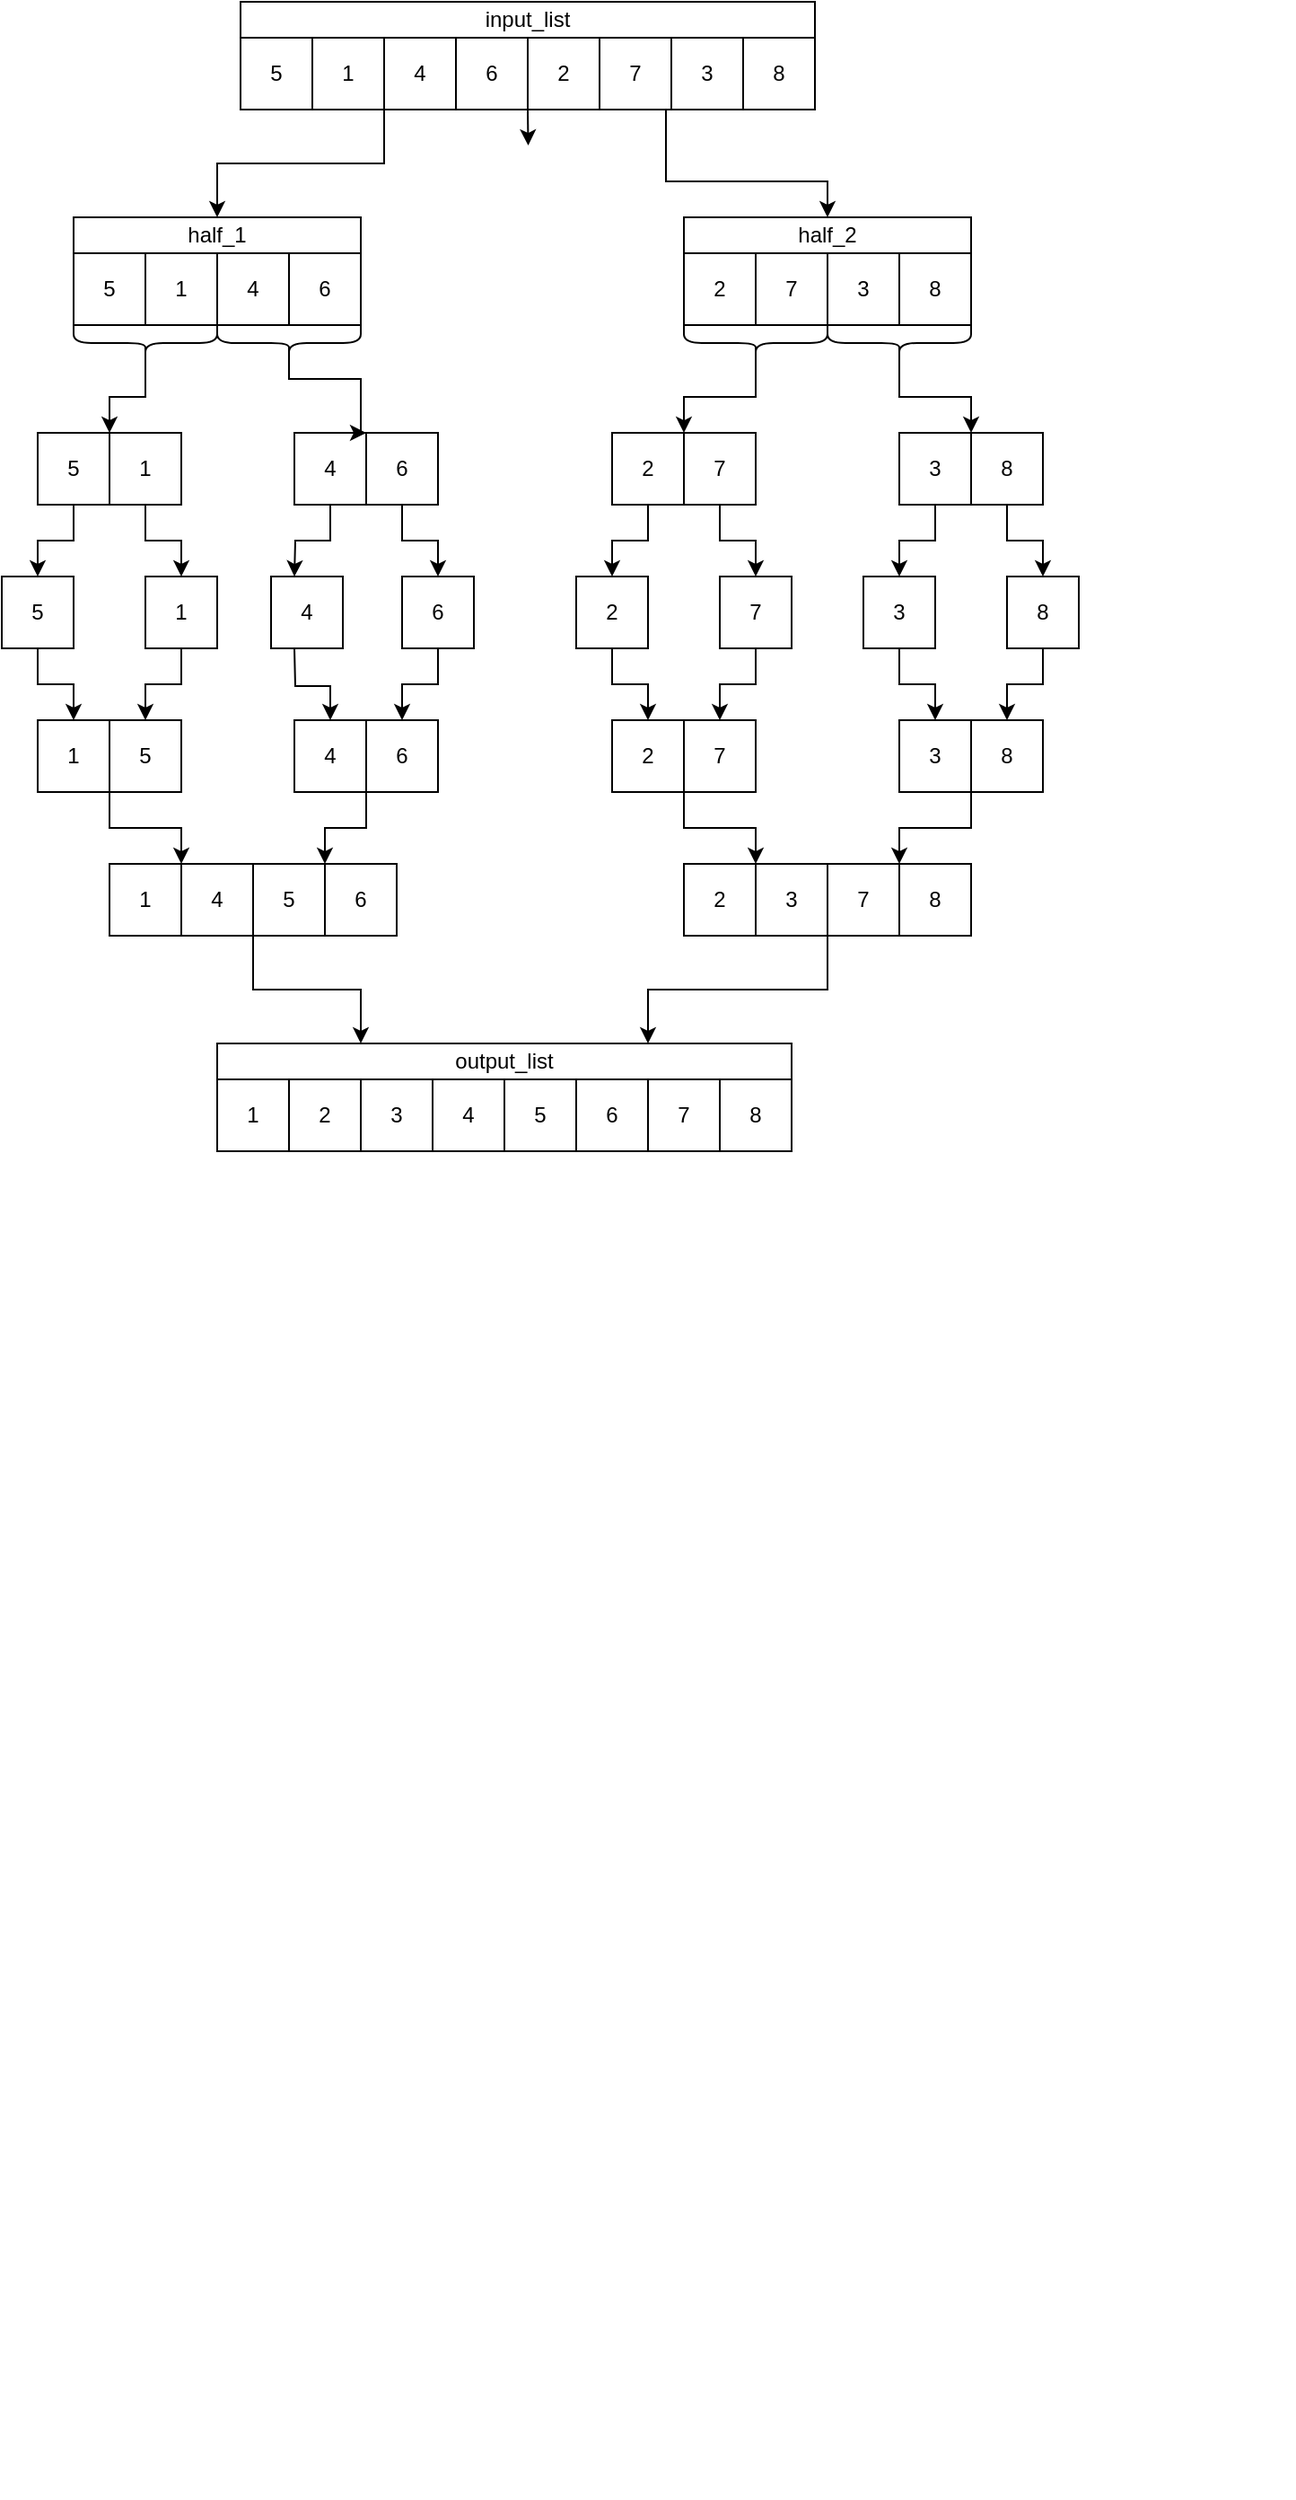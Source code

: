 <mxfile version="26.2.13">
  <diagram name="Страница — 1" id="emy4RsypzGDlvk3DiyiM">
    <mxGraphModel dx="1442" dy="746" grid="1" gridSize="10" guides="1" tooltips="1" connect="1" arrows="1" fold="1" page="1" pageScale="1" pageWidth="827" pageHeight="1169" math="0" shadow="0">
      <root>
        <mxCell id="0" />
        <mxCell id="1" parent="0" />
        <mxCell id="lLBrWNdc0t61kG_hZC1k-34" value="5" style="rounded=0;whiteSpace=wrap;html=1;container=0;" parent="1" vertex="1">
          <mxGeometry x="253" y="100" width="40" height="40" as="geometry" />
        </mxCell>
        <mxCell id="lLBrWNdc0t61kG_hZC1k-45" style="edgeStyle=orthogonalEdgeStyle;rounded=0;orthogonalLoop=1;jettySize=auto;html=1;entryX=0.5;entryY=0;entryDx=0;entryDy=0;exitX=1;exitY=1;exitDx=0;exitDy=0;" parent="1" source="lLBrWNdc0t61kG_hZC1k-35" target="lLBrWNdc0t61kG_hZC1k-58" edge="1">
          <mxGeometry relative="1" as="geometry">
            <mxPoint x="240" y="220" as="targetPoint" />
            <mxPoint x="330" y="170" as="sourcePoint" />
          </mxGeometry>
        </mxCell>
        <mxCell id="lLBrWNdc0t61kG_hZC1k-35" value="1" style="rounded=0;whiteSpace=wrap;html=1;container=0;" parent="1" vertex="1">
          <mxGeometry x="293" y="100" width="40" height="40" as="geometry" />
        </mxCell>
        <mxCell id="lLBrWNdc0t61kG_hZC1k-36" value="4" style="rounded=0;whiteSpace=wrap;html=1;container=0;" parent="1" vertex="1">
          <mxGeometry x="333" y="100" width="40" height="40" as="geometry" />
        </mxCell>
        <mxCell id="lLBrWNdc0t61kG_hZC1k-37" value="2" style="rounded=0;whiteSpace=wrap;html=1;container=0;" parent="1" vertex="1">
          <mxGeometry x="413" y="100" width="40" height="40" as="geometry" />
        </mxCell>
        <mxCell id="FvjTV2vBlUHpwlGPnyEY-13" style="edgeStyle=orthogonalEdgeStyle;rounded=0;orthogonalLoop=1;jettySize=auto;html=1;exitX=1;exitY=1;exitDx=0;exitDy=0;" parent="1" source="lLBrWNdc0t61kG_hZC1k-38" edge="1">
          <mxGeometry relative="1" as="geometry">
            <mxPoint x="413.273" y="160" as="targetPoint" />
          </mxGeometry>
        </mxCell>
        <mxCell id="lLBrWNdc0t61kG_hZC1k-38" value="6" style="rounded=0;whiteSpace=wrap;html=1;container=0;" parent="1" vertex="1">
          <mxGeometry x="373" y="100" width="40" height="40" as="geometry" />
        </mxCell>
        <mxCell id="lLBrWNdc0t61kG_hZC1k-46" style="edgeStyle=orthogonalEdgeStyle;rounded=0;orthogonalLoop=1;jettySize=auto;html=1;exitX=1;exitY=1;exitDx=0;exitDy=0;entryX=0.5;entryY=0;entryDx=0;entryDy=0;" parent="1" source="lLBrWNdc0t61kG_hZC1k-40" target="lLBrWNdc0t61kG_hZC1k-60" edge="1">
          <mxGeometry relative="1" as="geometry">
            <mxPoint x="560" y="200" as="targetPoint" />
            <mxPoint x="490" y="158.0" as="sourcePoint" />
            <Array as="points">
              <mxPoint x="490" y="140" />
              <mxPoint x="490" y="180" />
              <mxPoint x="580" y="180" />
            </Array>
          </mxGeometry>
        </mxCell>
        <mxCell id="lLBrWNdc0t61kG_hZC1k-39" value="3" style="rounded=0;whiteSpace=wrap;html=1;container=0;" parent="1" vertex="1">
          <mxGeometry x="493" y="100" width="40" height="40" as="geometry" />
        </mxCell>
        <mxCell id="lLBrWNdc0t61kG_hZC1k-40" value="7" style="rounded=0;whiteSpace=wrap;html=1;container=0;" parent="1" vertex="1">
          <mxGeometry x="453" y="100" width="40" height="40" as="geometry" />
        </mxCell>
        <mxCell id="lLBrWNdc0t61kG_hZC1k-41" value="8" style="rounded=0;whiteSpace=wrap;html=1;container=0;" parent="1" vertex="1">
          <mxGeometry x="533" y="100" width="40" height="40" as="geometry" />
        </mxCell>
        <mxCell id="lLBrWNdc0t61kG_hZC1k-43" value="input_list" style="rounded=0;whiteSpace=wrap;html=1;container=0;" parent="1" vertex="1">
          <mxGeometry x="253" y="80" width="320" height="20" as="geometry" />
        </mxCell>
        <mxCell id="lLBrWNdc0t61kG_hZC1k-49" value="5" style="rounded=0;whiteSpace=wrap;html=1;container=0;" parent="1" vertex="1">
          <mxGeometry x="160" y="220" width="40" height="40" as="geometry" />
        </mxCell>
        <mxCell id="lLBrWNdc0t61kG_hZC1k-50" value="1" style="rounded=0;whiteSpace=wrap;html=1;container=0;" parent="1" vertex="1">
          <mxGeometry x="200" y="220" width="40" height="40" as="geometry" />
        </mxCell>
        <mxCell id="lLBrWNdc0t61kG_hZC1k-51" value="4" style="rounded=0;whiteSpace=wrap;html=1;container=0;" parent="1" vertex="1">
          <mxGeometry x="240" y="220" width="40" height="40" as="geometry" />
        </mxCell>
        <mxCell id="lLBrWNdc0t61kG_hZC1k-52" value="6" style="rounded=0;whiteSpace=wrap;html=1;container=0;" parent="1" vertex="1">
          <mxGeometry x="280" y="220" width="40" height="40" as="geometry" />
        </mxCell>
        <mxCell id="lLBrWNdc0t61kG_hZC1k-53" value="2" style="rounded=0;whiteSpace=wrap;html=1;container=0;" parent="1" vertex="1">
          <mxGeometry x="500" y="220" width="40" height="40" as="geometry" />
        </mxCell>
        <mxCell id="lLBrWNdc0t61kG_hZC1k-54" value="3" style="rounded=0;whiteSpace=wrap;html=1;container=0;" parent="1" vertex="1">
          <mxGeometry x="580" y="220" width="40" height="40" as="geometry" />
        </mxCell>
        <mxCell id="lLBrWNdc0t61kG_hZC1k-55" value="7" style="rounded=0;whiteSpace=wrap;html=1;container=0;" parent="1" vertex="1">
          <mxGeometry x="540" y="220" width="40" height="40" as="geometry" />
        </mxCell>
        <mxCell id="lLBrWNdc0t61kG_hZC1k-56" value="8" style="rounded=0;whiteSpace=wrap;html=1;container=0;" parent="1" vertex="1">
          <mxGeometry x="620" y="220" width="40" height="40" as="geometry" />
        </mxCell>
        <mxCell id="lLBrWNdc0t61kG_hZC1k-58" value="half_1" style="rounded=0;whiteSpace=wrap;html=1;" parent="1" vertex="1">
          <mxGeometry x="160" y="200" width="160" height="20" as="geometry" />
        </mxCell>
        <mxCell id="lLBrWNdc0t61kG_hZC1k-60" value="half_2" style="rounded=0;whiteSpace=wrap;html=1;" parent="1" vertex="1">
          <mxGeometry x="500" y="200" width="160" height="20" as="geometry" />
        </mxCell>
        <mxCell id="lLBrWNdc0t61kG_hZC1k-100" style="edgeStyle=orthogonalEdgeStyle;rounded=0;orthogonalLoop=1;jettySize=auto;html=1;exitX=0.5;exitY=1;exitDx=0;exitDy=0;entryX=0.5;entryY=0;entryDx=0;entryDy=0;" parent="1" source="lLBrWNdc0t61kG_hZC1k-65" target="lLBrWNdc0t61kG_hZC1k-86" edge="1">
          <mxGeometry relative="1" as="geometry" />
        </mxCell>
        <mxCell id="lLBrWNdc0t61kG_hZC1k-65" value="5" style="rounded=0;whiteSpace=wrap;html=1;container=0;" parent="1" vertex="1">
          <mxGeometry x="140" y="320" width="40" height="40" as="geometry" />
        </mxCell>
        <mxCell id="lLBrWNdc0t61kG_hZC1k-101" style="edgeStyle=orthogonalEdgeStyle;rounded=0;orthogonalLoop=1;jettySize=auto;html=1;exitX=0.5;exitY=1;exitDx=0;exitDy=0;entryX=0.5;entryY=0;entryDx=0;entryDy=0;" parent="1" source="lLBrWNdc0t61kG_hZC1k-66" target="lLBrWNdc0t61kG_hZC1k-87" edge="1">
          <mxGeometry relative="1" as="geometry" />
        </mxCell>
        <mxCell id="lLBrWNdc0t61kG_hZC1k-66" value="1" style="rounded=0;whiteSpace=wrap;html=1;container=0;" parent="1" vertex="1">
          <mxGeometry x="180" y="320" width="40" height="40" as="geometry" />
        </mxCell>
        <mxCell id="lLBrWNdc0t61kG_hZC1k-102" style="edgeStyle=orthogonalEdgeStyle;rounded=0;orthogonalLoop=1;jettySize=auto;html=1;exitX=0.5;exitY=1;exitDx=0;exitDy=0;entryX=0.5;entryY=0;entryDx=0;entryDy=0;" parent="1" source="lLBrWNdc0t61kG_hZC1k-67" edge="1">
          <mxGeometry relative="1" as="geometry">
            <mxPoint x="283" y="400" as="targetPoint" />
          </mxGeometry>
        </mxCell>
        <mxCell id="lLBrWNdc0t61kG_hZC1k-67" value="4" style="rounded=0;whiteSpace=wrap;html=1;container=0;" parent="1" vertex="1">
          <mxGeometry x="283" y="320" width="40" height="40" as="geometry" />
        </mxCell>
        <mxCell id="lLBrWNdc0t61kG_hZC1k-103" style="edgeStyle=orthogonalEdgeStyle;rounded=0;orthogonalLoop=1;jettySize=auto;html=1;exitX=0.5;exitY=1;exitDx=0;exitDy=0;entryX=0.5;entryY=0;entryDx=0;entryDy=0;" parent="1" source="lLBrWNdc0t61kG_hZC1k-68" target="lLBrWNdc0t61kG_hZC1k-91" edge="1">
          <mxGeometry relative="1" as="geometry" />
        </mxCell>
        <mxCell id="lLBrWNdc0t61kG_hZC1k-68" value="6" style="rounded=0;whiteSpace=wrap;html=1;container=0;" parent="1" vertex="1">
          <mxGeometry x="323" y="320" width="40" height="40" as="geometry" />
        </mxCell>
        <mxCell id="lLBrWNdc0t61kG_hZC1k-104" style="edgeStyle=orthogonalEdgeStyle;rounded=0;orthogonalLoop=1;jettySize=auto;html=1;exitX=0.5;exitY=1;exitDx=0;exitDy=0;entryX=0.5;entryY=0;entryDx=0;entryDy=0;" parent="1" source="lLBrWNdc0t61kG_hZC1k-69" target="lLBrWNdc0t61kG_hZC1k-94" edge="1">
          <mxGeometry relative="1" as="geometry" />
        </mxCell>
        <mxCell id="lLBrWNdc0t61kG_hZC1k-69" value="2" style="rounded=0;whiteSpace=wrap;html=1;container=0;" parent="1" vertex="1">
          <mxGeometry x="460" y="320" width="40" height="40" as="geometry" />
        </mxCell>
        <mxCell id="lLBrWNdc0t61kG_hZC1k-105" style="edgeStyle=orthogonalEdgeStyle;rounded=0;orthogonalLoop=1;jettySize=auto;html=1;exitX=0.5;exitY=1;exitDx=0;exitDy=0;entryX=0.5;entryY=0;entryDx=0;entryDy=0;" parent="1" source="lLBrWNdc0t61kG_hZC1k-70" target="lLBrWNdc0t61kG_hZC1k-95" edge="1">
          <mxGeometry relative="1" as="geometry" />
        </mxCell>
        <mxCell id="lLBrWNdc0t61kG_hZC1k-70" value="7" style="rounded=0;whiteSpace=wrap;html=1;container=0;" parent="1" vertex="1">
          <mxGeometry x="500" y="320" width="40" height="40" as="geometry" />
        </mxCell>
        <mxCell id="lLBrWNdc0t61kG_hZC1k-106" style="edgeStyle=orthogonalEdgeStyle;rounded=0;orthogonalLoop=1;jettySize=auto;html=1;exitX=0.5;exitY=1;exitDx=0;exitDy=0;entryX=0.5;entryY=0;entryDx=0;entryDy=0;" parent="1" source="lLBrWNdc0t61kG_hZC1k-71" target="lLBrWNdc0t61kG_hZC1k-96" edge="1">
          <mxGeometry relative="1" as="geometry" />
        </mxCell>
        <mxCell id="lLBrWNdc0t61kG_hZC1k-71" value="3" style="rounded=0;whiteSpace=wrap;html=1;container=0;" parent="1" vertex="1">
          <mxGeometry x="620" y="320" width="40" height="40" as="geometry" />
        </mxCell>
        <mxCell id="lLBrWNdc0t61kG_hZC1k-107" style="edgeStyle=orthogonalEdgeStyle;rounded=0;orthogonalLoop=1;jettySize=auto;html=1;exitX=0.5;exitY=1;exitDx=0;exitDy=0;entryX=0.5;entryY=0;entryDx=0;entryDy=0;" parent="1" source="lLBrWNdc0t61kG_hZC1k-72" target="lLBrWNdc0t61kG_hZC1k-97" edge="1">
          <mxGeometry relative="1" as="geometry" />
        </mxCell>
        <mxCell id="lLBrWNdc0t61kG_hZC1k-72" value="8" style="rounded=0;whiteSpace=wrap;html=1;container=0;" parent="1" vertex="1">
          <mxGeometry x="660" y="320" width="40" height="40" as="geometry" />
        </mxCell>
        <mxCell id="lLBrWNdc0t61kG_hZC1k-98" style="edgeStyle=orthogonalEdgeStyle;rounded=0;orthogonalLoop=1;jettySize=auto;html=1;exitX=0.1;exitY=0.5;exitDx=0;exitDy=0;exitPerimeter=0;entryX=0;entryY=0;entryDx=0;entryDy=0;" parent="1" source="lLBrWNdc0t61kG_hZC1k-73" target="lLBrWNdc0t61kG_hZC1k-66" edge="1">
          <mxGeometry relative="1" as="geometry" />
        </mxCell>
        <mxCell id="lLBrWNdc0t61kG_hZC1k-73" value="" style="shape=curlyBracket;whiteSpace=wrap;html=1;rounded=1;flipH=1;labelPosition=right;verticalLabelPosition=middle;align=left;verticalAlign=middle;rotation=90;" parent="1" vertex="1">
          <mxGeometry x="190" y="230" width="20" height="80" as="geometry" />
        </mxCell>
        <mxCell id="lLBrWNdc0t61kG_hZC1k-92" style="edgeStyle=orthogonalEdgeStyle;rounded=0;orthogonalLoop=1;jettySize=auto;html=1;exitX=0.1;exitY=0.5;exitDx=0;exitDy=0;exitPerimeter=0;entryX=0;entryY=0;entryDx=0;entryDy=0;" parent="1" source="lLBrWNdc0t61kG_hZC1k-74" target="lLBrWNdc0t61kG_hZC1k-68" edge="1">
          <mxGeometry relative="1" as="geometry">
            <Array as="points">
              <mxPoint x="280" y="290" />
              <mxPoint x="320" y="290" />
              <mxPoint x="320" y="320" />
            </Array>
          </mxGeometry>
        </mxCell>
        <mxCell id="lLBrWNdc0t61kG_hZC1k-74" value="" style="shape=curlyBracket;whiteSpace=wrap;html=1;rounded=1;flipH=1;labelPosition=right;verticalLabelPosition=middle;align=left;verticalAlign=middle;rotation=90;" parent="1" vertex="1">
          <mxGeometry x="270" y="230" width="20" height="80" as="geometry" />
        </mxCell>
        <mxCell id="lLBrWNdc0t61kG_hZC1k-84" style="edgeStyle=orthogonalEdgeStyle;rounded=0;orthogonalLoop=1;jettySize=auto;html=1;exitX=0.1;exitY=0.5;exitDx=0;exitDy=0;exitPerimeter=0;entryX=0;entryY=0;entryDx=0;entryDy=0;" parent="1" source="lLBrWNdc0t61kG_hZC1k-75" target="lLBrWNdc0t61kG_hZC1k-70" edge="1">
          <mxGeometry relative="1" as="geometry" />
        </mxCell>
        <mxCell id="lLBrWNdc0t61kG_hZC1k-75" value="" style="shape=curlyBracket;whiteSpace=wrap;html=1;rounded=1;flipH=1;labelPosition=right;verticalLabelPosition=middle;align=left;verticalAlign=middle;rotation=90;" parent="1" vertex="1">
          <mxGeometry x="530" y="230" width="20" height="80" as="geometry" />
        </mxCell>
        <mxCell id="lLBrWNdc0t61kG_hZC1k-85" style="edgeStyle=orthogonalEdgeStyle;rounded=0;orthogonalLoop=1;jettySize=auto;html=1;exitX=0.1;exitY=0.5;exitDx=0;exitDy=0;exitPerimeter=0;entryX=0;entryY=0;entryDx=0;entryDy=0;" parent="1" source="lLBrWNdc0t61kG_hZC1k-76" target="lLBrWNdc0t61kG_hZC1k-72" edge="1">
          <mxGeometry relative="1" as="geometry" />
        </mxCell>
        <mxCell id="lLBrWNdc0t61kG_hZC1k-76" value="" style="shape=curlyBracket;whiteSpace=wrap;html=1;rounded=1;flipH=1;labelPosition=right;verticalLabelPosition=middle;align=left;verticalAlign=middle;rotation=90;" parent="1" vertex="1">
          <mxGeometry x="610" y="230" width="20" height="80" as="geometry" />
        </mxCell>
        <mxCell id="lLBrWNdc0t61kG_hZC1k-110" style="edgeStyle=orthogonalEdgeStyle;rounded=0;orthogonalLoop=1;jettySize=auto;html=1;exitX=0.5;exitY=1;exitDx=0;exitDy=0;entryX=0.5;entryY=0;entryDx=0;entryDy=0;" parent="1" source="lLBrWNdc0t61kG_hZC1k-86" target="lLBrWNdc0t61kG_hZC1k-109" edge="1">
          <mxGeometry relative="1" as="geometry" />
        </mxCell>
        <mxCell id="lLBrWNdc0t61kG_hZC1k-86" value="5" style="rounded=0;whiteSpace=wrap;html=1;container=0;" parent="1" vertex="1">
          <mxGeometry x="120" y="400" width="40" height="40" as="geometry" />
        </mxCell>
        <mxCell id="lLBrWNdc0t61kG_hZC1k-111" style="edgeStyle=orthogonalEdgeStyle;rounded=0;orthogonalLoop=1;jettySize=auto;html=1;exitX=0.5;exitY=1;exitDx=0;exitDy=0;entryX=0.5;entryY=0;entryDx=0;entryDy=0;" parent="1" source="lLBrWNdc0t61kG_hZC1k-87" target="lLBrWNdc0t61kG_hZC1k-108" edge="1">
          <mxGeometry relative="1" as="geometry" />
        </mxCell>
        <mxCell id="lLBrWNdc0t61kG_hZC1k-87" value="1" style="rounded=0;whiteSpace=wrap;html=1;container=0;" parent="1" vertex="1">
          <mxGeometry x="200" y="400" width="40" height="40" as="geometry" />
        </mxCell>
        <mxCell id="lLBrWNdc0t61kG_hZC1k-114" style="edgeStyle=orthogonalEdgeStyle;rounded=0;orthogonalLoop=1;jettySize=auto;html=1;exitX=0.5;exitY=1;exitDx=0;exitDy=0;entryX=0.5;entryY=0;entryDx=0;entryDy=0;" parent="1" target="lLBrWNdc0t61kG_hZC1k-113" edge="1">
          <mxGeometry relative="1" as="geometry">
            <mxPoint x="283" y="440" as="sourcePoint" />
          </mxGeometry>
        </mxCell>
        <mxCell id="lLBrWNdc0t61kG_hZC1k-89" value="4" style="rounded=0;whiteSpace=wrap;html=1;container=0;" parent="1" vertex="1">
          <mxGeometry x="270" y="400" width="40" height="40" as="geometry" />
        </mxCell>
        <mxCell id="lLBrWNdc0t61kG_hZC1k-115" style="edgeStyle=orthogonalEdgeStyle;rounded=0;orthogonalLoop=1;jettySize=auto;html=1;exitX=0.5;exitY=1;exitDx=0;exitDy=0;entryX=0.5;entryY=0;entryDx=0;entryDy=0;" parent="1" source="lLBrWNdc0t61kG_hZC1k-91" target="lLBrWNdc0t61kG_hZC1k-112" edge="1">
          <mxGeometry relative="1" as="geometry" />
        </mxCell>
        <mxCell id="lLBrWNdc0t61kG_hZC1k-91" value="6" style="rounded=0;whiteSpace=wrap;html=1;container=0;" parent="1" vertex="1">
          <mxGeometry x="343" y="400" width="40" height="40" as="geometry" />
        </mxCell>
        <mxCell id="lLBrWNdc0t61kG_hZC1k-123" style="edgeStyle=orthogonalEdgeStyle;rounded=0;orthogonalLoop=1;jettySize=auto;html=1;exitX=0.5;exitY=1;exitDx=0;exitDy=0;entryX=0.5;entryY=0;entryDx=0;entryDy=0;" parent="1" source="lLBrWNdc0t61kG_hZC1k-94" target="lLBrWNdc0t61kG_hZC1k-116" edge="1">
          <mxGeometry relative="1" as="geometry" />
        </mxCell>
        <mxCell id="lLBrWNdc0t61kG_hZC1k-94" value="2" style="rounded=0;whiteSpace=wrap;html=1;container=0;" parent="1" vertex="1">
          <mxGeometry x="440" y="400" width="40" height="40" as="geometry" />
        </mxCell>
        <mxCell id="lLBrWNdc0t61kG_hZC1k-122" style="edgeStyle=orthogonalEdgeStyle;rounded=0;orthogonalLoop=1;jettySize=auto;html=1;exitX=0.5;exitY=1;exitDx=0;exitDy=0;entryX=0.5;entryY=0;entryDx=0;entryDy=0;" parent="1" source="lLBrWNdc0t61kG_hZC1k-95" target="lLBrWNdc0t61kG_hZC1k-117" edge="1">
          <mxGeometry relative="1" as="geometry" />
        </mxCell>
        <mxCell id="lLBrWNdc0t61kG_hZC1k-95" value="7" style="rounded=0;whiteSpace=wrap;html=1;container=0;" parent="1" vertex="1">
          <mxGeometry x="520" y="400" width="40" height="40" as="geometry" />
        </mxCell>
        <mxCell id="lLBrWNdc0t61kG_hZC1k-120" style="edgeStyle=orthogonalEdgeStyle;rounded=0;orthogonalLoop=1;jettySize=auto;html=1;exitX=0.5;exitY=1;exitDx=0;exitDy=0;entryX=0.5;entryY=0;entryDx=0;entryDy=0;" parent="1" source="lLBrWNdc0t61kG_hZC1k-96" target="lLBrWNdc0t61kG_hZC1k-118" edge="1">
          <mxGeometry relative="1" as="geometry" />
        </mxCell>
        <mxCell id="lLBrWNdc0t61kG_hZC1k-96" value="3" style="rounded=0;whiteSpace=wrap;html=1;container=0;" parent="1" vertex="1">
          <mxGeometry x="600" y="400" width="40" height="40" as="geometry" />
        </mxCell>
        <mxCell id="lLBrWNdc0t61kG_hZC1k-121" style="edgeStyle=orthogonalEdgeStyle;rounded=0;orthogonalLoop=1;jettySize=auto;html=1;exitX=0.5;exitY=1;exitDx=0;exitDy=0;entryX=0.5;entryY=0;entryDx=0;entryDy=0;" parent="1" source="lLBrWNdc0t61kG_hZC1k-97" target="lLBrWNdc0t61kG_hZC1k-119" edge="1">
          <mxGeometry relative="1" as="geometry" />
        </mxCell>
        <mxCell id="lLBrWNdc0t61kG_hZC1k-97" value="8" style="rounded=0;whiteSpace=wrap;html=1;container=0;" parent="1" vertex="1">
          <mxGeometry x="680" y="400" width="40" height="40" as="geometry" />
        </mxCell>
        <mxCell id="lLBrWNdc0t61kG_hZC1k-108" value="5" style="rounded=0;whiteSpace=wrap;html=1;container=0;" parent="1" vertex="1">
          <mxGeometry x="180" y="480" width="40" height="40" as="geometry" />
        </mxCell>
        <mxCell id="lLBrWNdc0t61kG_hZC1k-129" style="edgeStyle=orthogonalEdgeStyle;rounded=0;orthogonalLoop=1;jettySize=auto;html=1;exitX=1;exitY=1;exitDx=0;exitDy=0;entryX=0;entryY=0;entryDx=0;entryDy=0;" parent="1" source="lLBrWNdc0t61kG_hZC1k-109" target="lLBrWNdc0t61kG_hZC1k-125" edge="1">
          <mxGeometry relative="1" as="geometry" />
        </mxCell>
        <mxCell id="lLBrWNdc0t61kG_hZC1k-109" value="1" style="rounded=0;whiteSpace=wrap;html=1;container=0;" parent="1" vertex="1">
          <mxGeometry x="140" y="480" width="40" height="40" as="geometry" />
        </mxCell>
        <mxCell id="lLBrWNdc0t61kG_hZC1k-130" style="edgeStyle=orthogonalEdgeStyle;rounded=0;orthogonalLoop=1;jettySize=auto;html=1;exitX=0;exitY=1;exitDx=0;exitDy=0;entryX=0;entryY=0;entryDx=0;entryDy=0;" parent="1" source="lLBrWNdc0t61kG_hZC1k-112" target="lLBrWNdc0t61kG_hZC1k-128" edge="1">
          <mxGeometry relative="1" as="geometry" />
        </mxCell>
        <mxCell id="lLBrWNdc0t61kG_hZC1k-112" value="6" style="rounded=0;whiteSpace=wrap;html=1;container=0;" parent="1" vertex="1">
          <mxGeometry x="323" y="480" width="40" height="40" as="geometry" />
        </mxCell>
        <mxCell id="lLBrWNdc0t61kG_hZC1k-113" value="4" style="rounded=0;whiteSpace=wrap;html=1;container=0;" parent="1" vertex="1">
          <mxGeometry x="283" y="480" width="40" height="40" as="geometry" />
        </mxCell>
        <mxCell id="lLBrWNdc0t61kG_hZC1k-138" style="edgeStyle=orthogonalEdgeStyle;rounded=0;orthogonalLoop=1;jettySize=auto;html=1;exitX=1;exitY=1;exitDx=0;exitDy=0;entryX=0;entryY=0;entryDx=0;entryDy=0;" parent="1" source="lLBrWNdc0t61kG_hZC1k-116" target="lLBrWNdc0t61kG_hZC1k-134" edge="1">
          <mxGeometry relative="1" as="geometry" />
        </mxCell>
        <mxCell id="lLBrWNdc0t61kG_hZC1k-116" value="2" style="rounded=0;whiteSpace=wrap;html=1;container=0;" parent="1" vertex="1">
          <mxGeometry x="460" y="480" width="40" height="40" as="geometry" />
        </mxCell>
        <mxCell id="lLBrWNdc0t61kG_hZC1k-117" value="7" style="rounded=0;whiteSpace=wrap;html=1;container=0;" parent="1" vertex="1">
          <mxGeometry x="500" y="480" width="40" height="40" as="geometry" />
        </mxCell>
        <mxCell id="lLBrWNdc0t61kG_hZC1k-118" value="3" style="rounded=0;whiteSpace=wrap;html=1;container=0;" parent="1" vertex="1">
          <mxGeometry x="620" y="480" width="40" height="40" as="geometry" />
        </mxCell>
        <mxCell id="lLBrWNdc0t61kG_hZC1k-139" style="edgeStyle=orthogonalEdgeStyle;rounded=0;orthogonalLoop=1;jettySize=auto;html=1;exitX=0;exitY=1;exitDx=0;exitDy=0;entryX=0;entryY=0;entryDx=0;entryDy=0;" parent="1" source="lLBrWNdc0t61kG_hZC1k-119" target="lLBrWNdc0t61kG_hZC1k-137" edge="1">
          <mxGeometry relative="1" as="geometry" />
        </mxCell>
        <mxCell id="lLBrWNdc0t61kG_hZC1k-119" value="8" style="rounded=0;whiteSpace=wrap;html=1;container=0;" parent="1" vertex="1">
          <mxGeometry x="660" y="480" width="40" height="40" as="geometry" />
        </mxCell>
        <mxCell id="lLBrWNdc0t61kG_hZC1k-124" value="1" style="rounded=0;whiteSpace=wrap;html=1;container=0;" parent="1" vertex="1">
          <mxGeometry x="180" y="560" width="40" height="40" as="geometry" />
        </mxCell>
        <mxCell id="lLBrWNdc0t61kG_hZC1k-148" style="edgeStyle=orthogonalEdgeStyle;rounded=0;orthogonalLoop=1;jettySize=auto;html=1;exitX=1;exitY=1;exitDx=0;exitDy=0;entryX=0.25;entryY=0;entryDx=0;entryDy=0;" parent="1" source="lLBrWNdc0t61kG_hZC1k-125" target="lLBrWNdc0t61kG_hZC1k-150" edge="1">
          <mxGeometry relative="1" as="geometry" />
        </mxCell>
        <mxCell id="lLBrWNdc0t61kG_hZC1k-125" value="4" style="rounded=0;whiteSpace=wrap;html=1;container=0;" parent="1" vertex="1">
          <mxGeometry x="220" y="560" width="40" height="40" as="geometry" />
        </mxCell>
        <mxCell id="lLBrWNdc0t61kG_hZC1k-126" value="5" style="rounded=0;whiteSpace=wrap;html=1;container=0;" parent="1" vertex="1">
          <mxGeometry x="260" y="560" width="40" height="40" as="geometry" />
        </mxCell>
        <mxCell id="lLBrWNdc0t61kG_hZC1k-128" value="6" style="rounded=0;whiteSpace=wrap;html=1;container=0;" parent="1" vertex="1">
          <mxGeometry x="300" y="560" width="40" height="40" as="geometry" />
        </mxCell>
        <mxCell id="lLBrWNdc0t61kG_hZC1k-133" value="2" style="rounded=0;whiteSpace=wrap;html=1;container=0;" parent="1" vertex="1">
          <mxGeometry x="500" y="560" width="40" height="40" as="geometry" />
        </mxCell>
        <mxCell id="lLBrWNdc0t61kG_hZC1k-134" value="3" style="rounded=0;whiteSpace=wrap;html=1;container=0;" parent="1" vertex="1">
          <mxGeometry x="540" y="560" width="40" height="40" as="geometry" />
        </mxCell>
        <mxCell id="lLBrWNdc0t61kG_hZC1k-149" style="edgeStyle=orthogonalEdgeStyle;rounded=0;orthogonalLoop=1;jettySize=auto;html=1;exitX=0;exitY=1;exitDx=0;exitDy=0;entryX=0.75;entryY=0;entryDx=0;entryDy=0;" parent="1" source="lLBrWNdc0t61kG_hZC1k-135" target="lLBrWNdc0t61kG_hZC1k-150" edge="1">
          <mxGeometry relative="1" as="geometry" />
        </mxCell>
        <mxCell id="lLBrWNdc0t61kG_hZC1k-135" value="7" style="rounded=0;whiteSpace=wrap;html=1;container=0;" parent="1" vertex="1">
          <mxGeometry x="580" y="560" width="40" height="40" as="geometry" />
        </mxCell>
        <mxCell id="lLBrWNdc0t61kG_hZC1k-137" value="8" style="rounded=0;whiteSpace=wrap;html=1;container=0;" parent="1" vertex="1">
          <mxGeometry x="620" y="560" width="40" height="40" as="geometry" />
        </mxCell>
        <mxCell id="lLBrWNdc0t61kG_hZC1k-140" value="1" style="rounded=0;whiteSpace=wrap;html=1;container=0;" parent="1" vertex="1">
          <mxGeometry x="240" y="680" width="40" height="40" as="geometry" />
        </mxCell>
        <mxCell id="lLBrWNdc0t61kG_hZC1k-141" value="2" style="rounded=0;whiteSpace=wrap;html=1;container=0;" parent="1" vertex="1">
          <mxGeometry x="280" y="680" width="40" height="40" as="geometry" />
        </mxCell>
        <mxCell id="lLBrWNdc0t61kG_hZC1k-142" value="3" style="rounded=0;whiteSpace=wrap;html=1;container=0;" parent="1" vertex="1">
          <mxGeometry x="320" y="680" width="40" height="40" as="geometry" />
        </mxCell>
        <mxCell id="lLBrWNdc0t61kG_hZC1k-143" value="4" style="rounded=0;whiteSpace=wrap;html=1;container=0;" parent="1" vertex="1">
          <mxGeometry x="360" y="680" width="40" height="40" as="geometry" />
        </mxCell>
        <mxCell id="lLBrWNdc0t61kG_hZC1k-144" value="5" style="rounded=0;whiteSpace=wrap;html=1;container=0;" parent="1" vertex="1">
          <mxGeometry x="400" y="680" width="40" height="40" as="geometry" />
        </mxCell>
        <mxCell id="lLBrWNdc0t61kG_hZC1k-145" value="6" style="rounded=0;whiteSpace=wrap;html=1;container=0;" parent="1" vertex="1">
          <mxGeometry x="440" y="680" width="40" height="40" as="geometry" />
        </mxCell>
        <mxCell id="lLBrWNdc0t61kG_hZC1k-146" value="7" style="rounded=0;whiteSpace=wrap;html=1;container=0;" parent="1" vertex="1">
          <mxGeometry x="480" y="680" width="40" height="40" as="geometry" />
        </mxCell>
        <mxCell id="lLBrWNdc0t61kG_hZC1k-147" value="8" style="rounded=0;whiteSpace=wrap;html=1;container=0;" parent="1" vertex="1">
          <mxGeometry x="520" y="680" width="40" height="40" as="geometry" />
        </mxCell>
        <mxCell id="lLBrWNdc0t61kG_hZC1k-150" value="output_list" style="rounded=0;whiteSpace=wrap;html=1;container=0;" parent="1" vertex="1">
          <mxGeometry x="240" y="660" width="320" height="20" as="geometry" />
        </mxCell>
        <mxCell id="FvjTV2vBlUHpwlGPnyEY-23" value="&amp;nbsp;" style="text;whiteSpace=wrap;html=1;" parent="1" vertex="1">
          <mxGeometry x="800" y="1430" width="40" height="40" as="geometry" />
        </mxCell>
      </root>
    </mxGraphModel>
  </diagram>
</mxfile>
